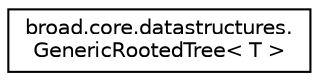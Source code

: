 digraph "Graphical Class Hierarchy"
{
  edge [fontname="Helvetica",fontsize="10",labelfontname="Helvetica",labelfontsize="10"];
  node [fontname="Helvetica",fontsize="10",shape=record];
  rankdir="LR";
  Node1 [label="broad.core.datastructures.\lGenericRootedTree\< T \>",height=0.2,width=0.4,color="black", fillcolor="white", style="filled",URL="$classbroad_1_1core_1_1datastructures_1_1_generic_rooted_tree_3_01_t_01_4.html"];
}
